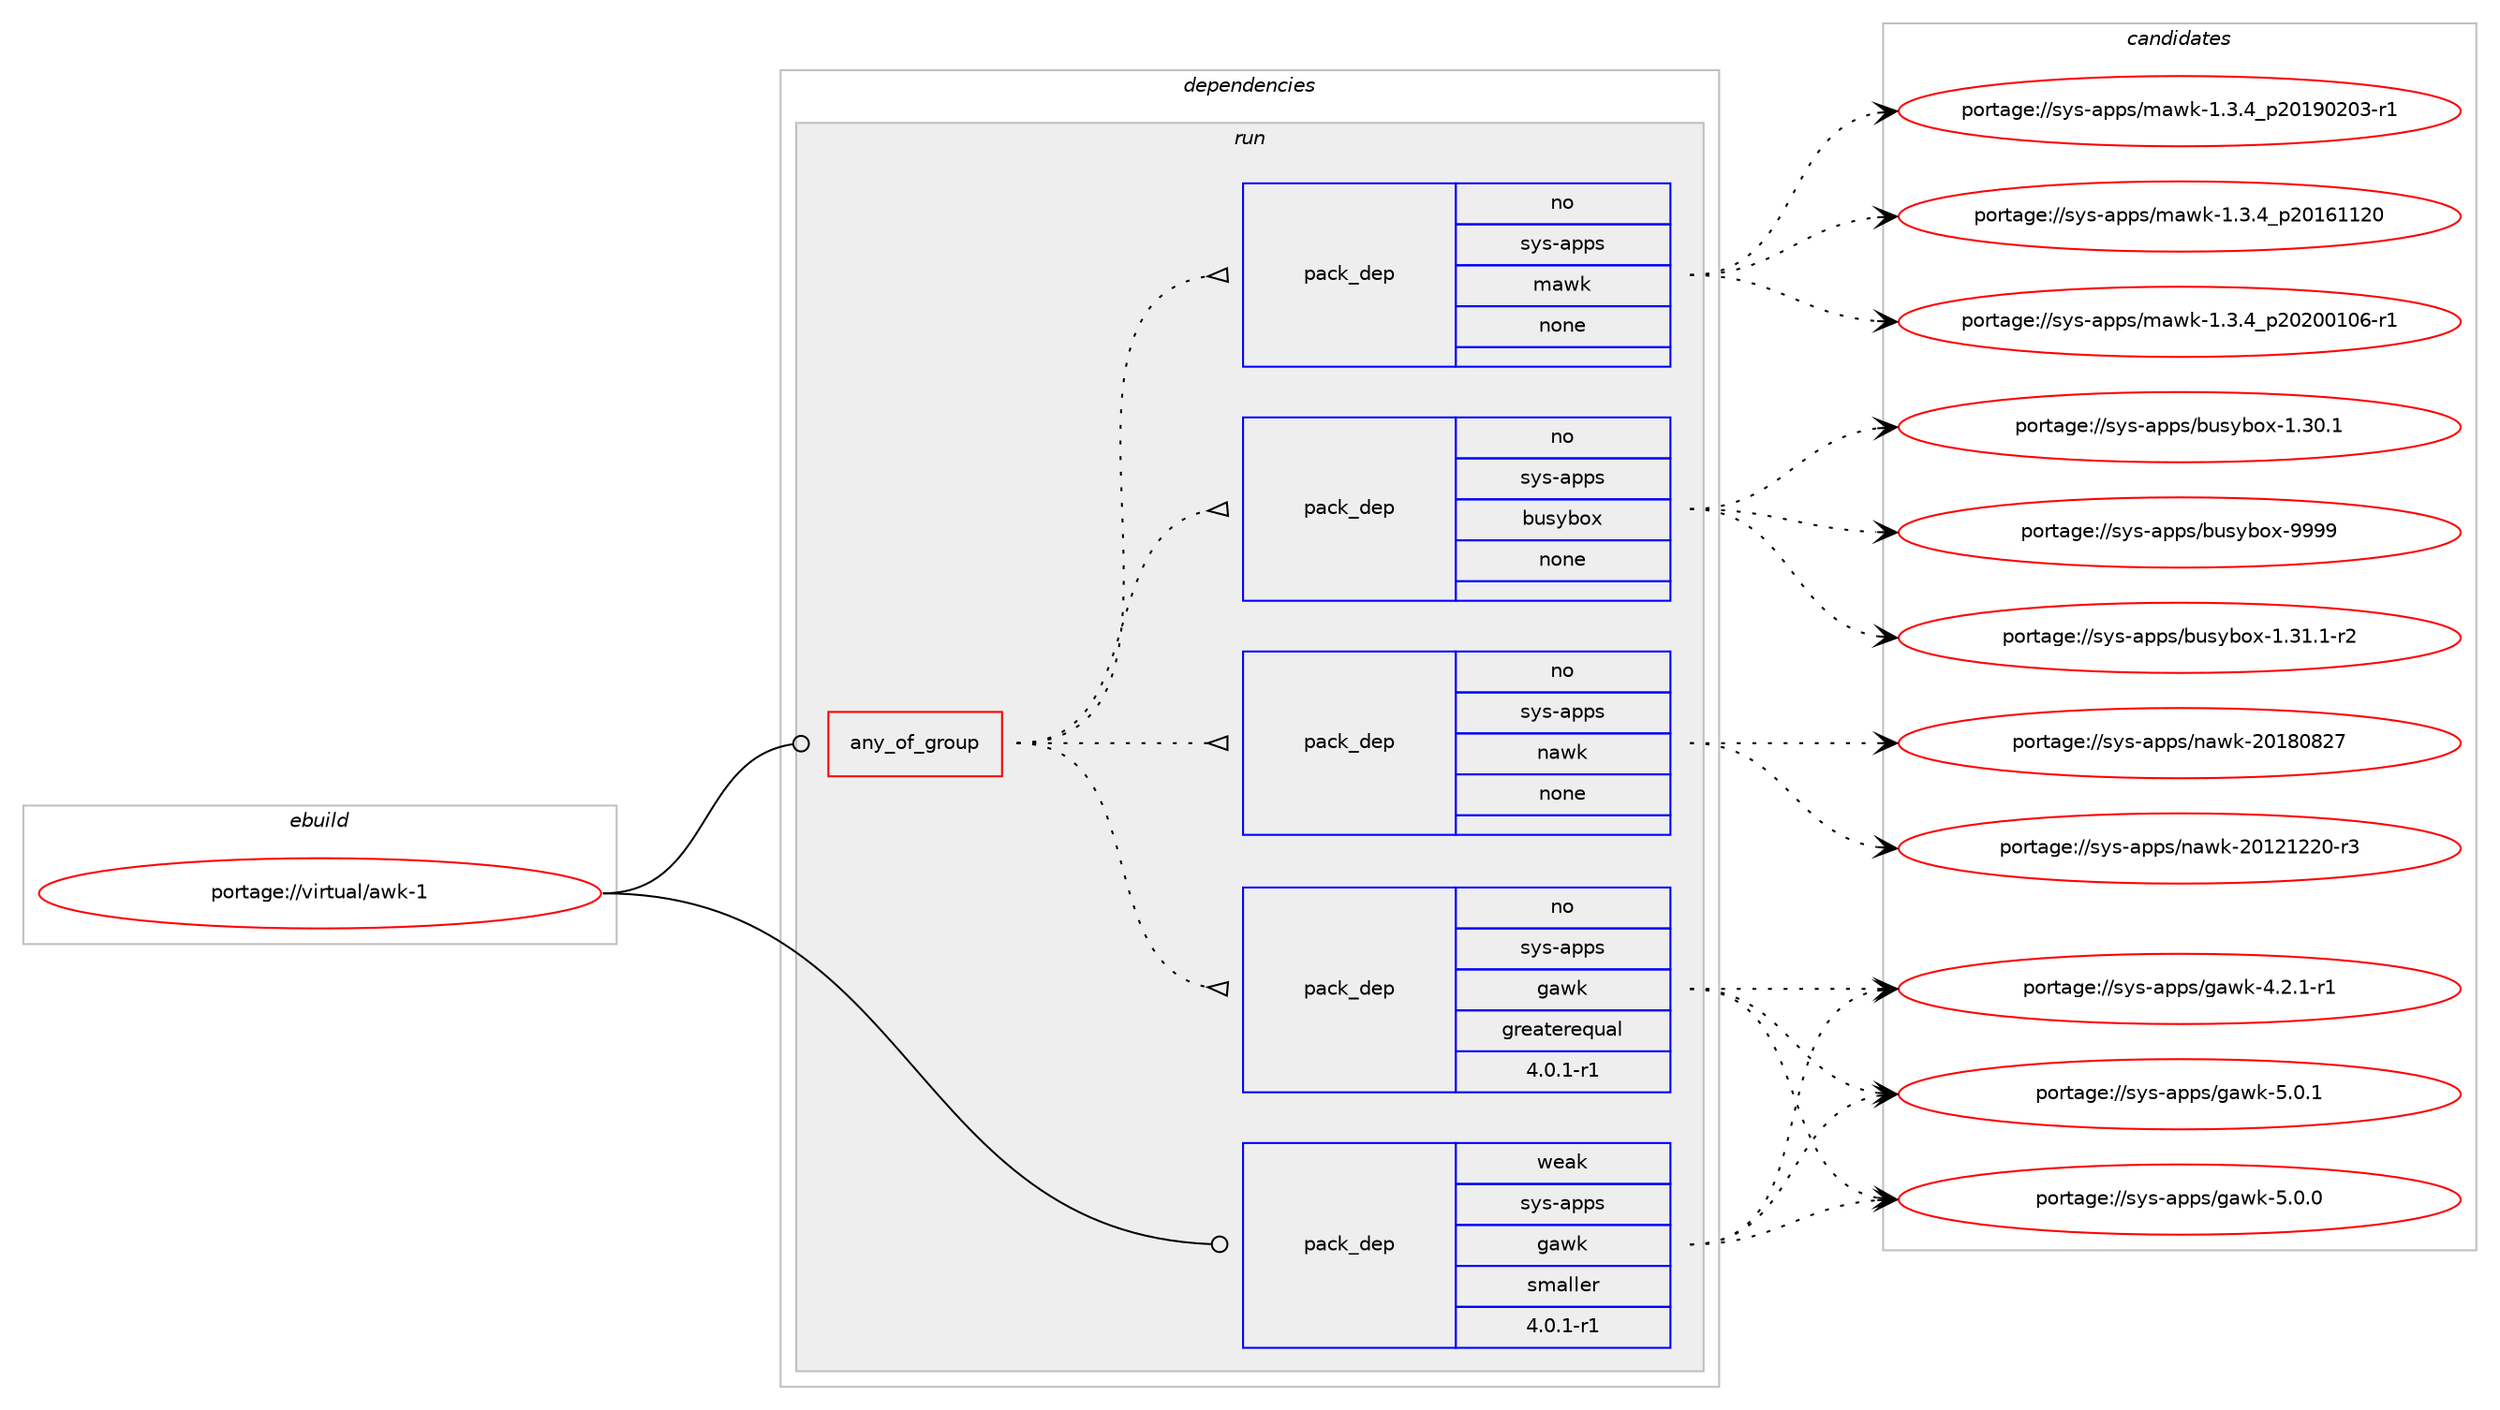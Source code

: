 digraph prolog {

# *************
# Graph options
# *************

newrank=true;
concentrate=true;
compound=true;
graph [rankdir=LR,fontname=Helvetica,fontsize=10,ranksep=1.5];#, ranksep=2.5, nodesep=0.2];
edge  [arrowhead=vee];
node  [fontname=Helvetica,fontsize=10];

# **********
# The ebuild
# **********

subgraph cluster_leftcol {
color=gray;
rank=same;
label=<<i>ebuild</i>>;
id [label="portage://virtual/awk-1", color=red, width=4, href="../virtual/awk-1.svg"];
}

# ****************
# The dependencies
# ****************

subgraph cluster_midcol {
color=gray;
label=<<i>dependencies</i>>;
subgraph cluster_compile {
fillcolor="#eeeeee";
style=filled;
label=<<i>compile</i>>;
}
subgraph cluster_compileandrun {
fillcolor="#eeeeee";
style=filled;
label=<<i>compile and run</i>>;
}
subgraph cluster_run {
fillcolor="#eeeeee";
style=filled;
label=<<i>run</i>>;
subgraph any633 {
dependency24624 [label=<<TABLE BORDER="0" CELLBORDER="1" CELLSPACING="0" CELLPADDING="4"><TR><TD CELLPADDING="10">any_of_group</TD></TR></TABLE>>, shape=none, color=red];subgraph pack20007 {
dependency24625 [label=<<TABLE BORDER="0" CELLBORDER="1" CELLSPACING="0" CELLPADDING="4" WIDTH="220"><TR><TD ROWSPAN="6" CELLPADDING="30">pack_dep</TD></TR><TR><TD WIDTH="110">no</TD></TR><TR><TD>sys-apps</TD></TR><TR><TD>gawk</TD></TR><TR><TD>greaterequal</TD></TR><TR><TD>4.0.1-r1</TD></TR></TABLE>>, shape=none, color=blue];
}
dependency24624:e -> dependency24625:w [weight=20,style="dotted",arrowhead="oinv"];
subgraph pack20008 {
dependency24626 [label=<<TABLE BORDER="0" CELLBORDER="1" CELLSPACING="0" CELLPADDING="4" WIDTH="220"><TR><TD ROWSPAN="6" CELLPADDING="30">pack_dep</TD></TR><TR><TD WIDTH="110">no</TD></TR><TR><TD>sys-apps</TD></TR><TR><TD>mawk</TD></TR><TR><TD>none</TD></TR><TR><TD></TD></TR></TABLE>>, shape=none, color=blue];
}
dependency24624:e -> dependency24626:w [weight=20,style="dotted",arrowhead="oinv"];
subgraph pack20009 {
dependency24627 [label=<<TABLE BORDER="0" CELLBORDER="1" CELLSPACING="0" CELLPADDING="4" WIDTH="220"><TR><TD ROWSPAN="6" CELLPADDING="30">pack_dep</TD></TR><TR><TD WIDTH="110">no</TD></TR><TR><TD>sys-apps</TD></TR><TR><TD>nawk</TD></TR><TR><TD>none</TD></TR><TR><TD></TD></TR></TABLE>>, shape=none, color=blue];
}
dependency24624:e -> dependency24627:w [weight=20,style="dotted",arrowhead="oinv"];
subgraph pack20010 {
dependency24628 [label=<<TABLE BORDER="0" CELLBORDER="1" CELLSPACING="0" CELLPADDING="4" WIDTH="220"><TR><TD ROWSPAN="6" CELLPADDING="30">pack_dep</TD></TR><TR><TD WIDTH="110">no</TD></TR><TR><TD>sys-apps</TD></TR><TR><TD>busybox</TD></TR><TR><TD>none</TD></TR><TR><TD></TD></TR></TABLE>>, shape=none, color=blue];
}
dependency24624:e -> dependency24628:w [weight=20,style="dotted",arrowhead="oinv"];
}
id:e -> dependency24624:w [weight=20,style="solid",arrowhead="odot"];
subgraph pack20011 {
dependency24629 [label=<<TABLE BORDER="0" CELLBORDER="1" CELLSPACING="0" CELLPADDING="4" WIDTH="220"><TR><TD ROWSPAN="6" CELLPADDING="30">pack_dep</TD></TR><TR><TD WIDTH="110">weak</TD></TR><TR><TD>sys-apps</TD></TR><TR><TD>gawk</TD></TR><TR><TD>smaller</TD></TR><TR><TD>4.0.1-r1</TD></TR></TABLE>>, shape=none, color=blue];
}
id:e -> dependency24629:w [weight=20,style="solid",arrowhead="odot"];
}
}

# **************
# The candidates
# **************

subgraph cluster_choices {
rank=same;
color=gray;
label=<<i>candidates</i>>;

subgraph choice20007 {
color=black;
nodesep=1;
choice11512111545971121121154710397119107455346484649 [label="portage://sys-apps/gawk-5.0.1", color=red, width=4,href="../sys-apps/gawk-5.0.1.svg"];
choice11512111545971121121154710397119107455346484648 [label="portage://sys-apps/gawk-5.0.0", color=red, width=4,href="../sys-apps/gawk-5.0.0.svg"];
choice115121115459711211211547103971191074552465046494511449 [label="portage://sys-apps/gawk-4.2.1-r1", color=red, width=4,href="../sys-apps/gawk-4.2.1-r1.svg"];
dependency24625:e -> choice11512111545971121121154710397119107455346484649:w [style=dotted,weight="100"];
dependency24625:e -> choice11512111545971121121154710397119107455346484648:w [style=dotted,weight="100"];
dependency24625:e -> choice115121115459711211211547103971191074552465046494511449:w [style=dotted,weight="100"];
}
subgraph choice20008 {
color=black;
nodesep=1;
choice115121115459711211211547109971191074549465146529511250485048484948544511449 [label="portage://sys-apps/mawk-1.3.4_p20200106-r1", color=red, width=4,href="../sys-apps/mawk-1.3.4_p20200106-r1.svg"];
choice115121115459711211211547109971191074549465146529511250484957485048514511449 [label="portage://sys-apps/mawk-1.3.4_p20190203-r1", color=red, width=4,href="../sys-apps/mawk-1.3.4_p20190203-r1.svg"];
choice11512111545971121121154710997119107454946514652951125048495449495048 [label="portage://sys-apps/mawk-1.3.4_p20161120", color=red, width=4,href="../sys-apps/mawk-1.3.4_p20161120.svg"];
dependency24626:e -> choice115121115459711211211547109971191074549465146529511250485048484948544511449:w [style=dotted,weight="100"];
dependency24626:e -> choice115121115459711211211547109971191074549465146529511250484957485048514511449:w [style=dotted,weight="100"];
dependency24626:e -> choice11512111545971121121154710997119107454946514652951125048495449495048:w [style=dotted,weight="100"];
}
subgraph choice20009 {
color=black;
nodesep=1;
choice11512111545971121121154711097119107455048495648565055 [label="portage://sys-apps/nawk-20180827", color=red, width=4,href="../sys-apps/nawk-20180827.svg"];
choice115121115459711211211547110971191074550484950495050484511451 [label="portage://sys-apps/nawk-20121220-r3", color=red, width=4,href="../sys-apps/nawk-20121220-r3.svg"];
dependency24627:e -> choice11512111545971121121154711097119107455048495648565055:w [style=dotted,weight="100"];
dependency24627:e -> choice115121115459711211211547110971191074550484950495050484511451:w [style=dotted,weight="100"];
}
subgraph choice20010 {
color=black;
nodesep=1;
choice11512111545971121121154798117115121981111204557575757 [label="portage://sys-apps/busybox-9999", color=red, width=4,href="../sys-apps/busybox-9999.svg"];
choice1151211154597112112115479811711512198111120454946514946494511450 [label="portage://sys-apps/busybox-1.31.1-r2", color=red, width=4,href="../sys-apps/busybox-1.31.1-r2.svg"];
choice115121115459711211211547981171151219811112045494651484649 [label="portage://sys-apps/busybox-1.30.1", color=red, width=4,href="../sys-apps/busybox-1.30.1.svg"];
dependency24628:e -> choice11512111545971121121154798117115121981111204557575757:w [style=dotted,weight="100"];
dependency24628:e -> choice1151211154597112112115479811711512198111120454946514946494511450:w [style=dotted,weight="100"];
dependency24628:e -> choice115121115459711211211547981171151219811112045494651484649:w [style=dotted,weight="100"];
}
subgraph choice20011 {
color=black;
nodesep=1;
choice11512111545971121121154710397119107455346484649 [label="portage://sys-apps/gawk-5.0.1", color=red, width=4,href="../sys-apps/gawk-5.0.1.svg"];
choice11512111545971121121154710397119107455346484648 [label="portage://sys-apps/gawk-5.0.0", color=red, width=4,href="../sys-apps/gawk-5.0.0.svg"];
choice115121115459711211211547103971191074552465046494511449 [label="portage://sys-apps/gawk-4.2.1-r1", color=red, width=4,href="../sys-apps/gawk-4.2.1-r1.svg"];
dependency24629:e -> choice11512111545971121121154710397119107455346484649:w [style=dotted,weight="100"];
dependency24629:e -> choice11512111545971121121154710397119107455346484648:w [style=dotted,weight="100"];
dependency24629:e -> choice115121115459711211211547103971191074552465046494511449:w [style=dotted,weight="100"];
}
}

}
